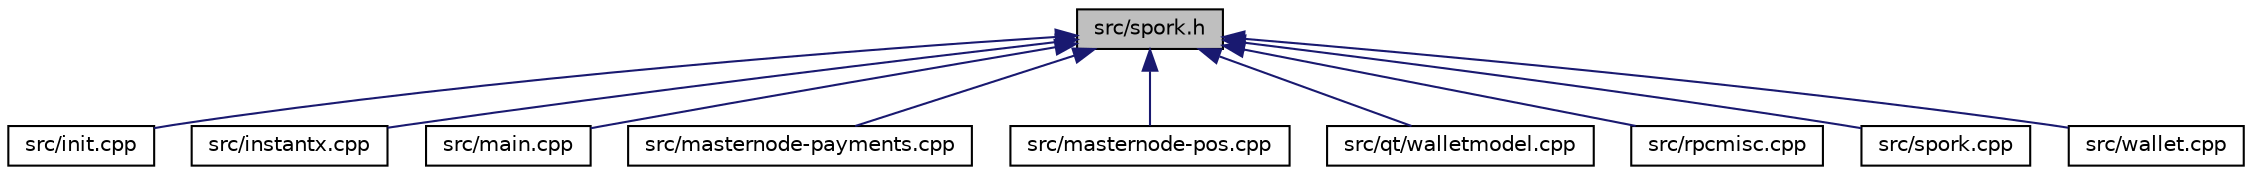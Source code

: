 digraph "src/spork.h"
{
  edge [fontname="Helvetica",fontsize="10",labelfontname="Helvetica",labelfontsize="10"];
  node [fontname="Helvetica",fontsize="10",shape=record];
  Node106 [label="src/spork.h",height=0.2,width=0.4,color="black", fillcolor="grey75", style="filled", fontcolor="black"];
  Node106 -> Node107 [dir="back",color="midnightblue",fontsize="10",style="solid",fontname="Helvetica"];
  Node107 [label="src/init.cpp",height=0.2,width=0.4,color="black", fillcolor="white", style="filled",URL="$init_8cpp.html"];
  Node106 -> Node108 [dir="back",color="midnightblue",fontsize="10",style="solid",fontname="Helvetica"];
  Node108 [label="src/instantx.cpp",height=0.2,width=0.4,color="black", fillcolor="white", style="filled",URL="$instantx_8cpp.html"];
  Node106 -> Node109 [dir="back",color="midnightblue",fontsize="10",style="solid",fontname="Helvetica"];
  Node109 [label="src/main.cpp",height=0.2,width=0.4,color="black", fillcolor="white", style="filled",URL="$main_8cpp.html"];
  Node106 -> Node110 [dir="back",color="midnightblue",fontsize="10",style="solid",fontname="Helvetica"];
  Node110 [label="src/masternode-payments.cpp",height=0.2,width=0.4,color="black", fillcolor="white", style="filled",URL="$masternode-payments_8cpp.html"];
  Node106 -> Node111 [dir="back",color="midnightblue",fontsize="10",style="solid",fontname="Helvetica"];
  Node111 [label="src/masternode-pos.cpp",height=0.2,width=0.4,color="black", fillcolor="white", style="filled",URL="$masternode-pos_8cpp.html"];
  Node106 -> Node112 [dir="back",color="midnightblue",fontsize="10",style="solid",fontname="Helvetica"];
  Node112 [label="src/qt/walletmodel.cpp",height=0.2,width=0.4,color="black", fillcolor="white", style="filled",URL="$walletmodel_8cpp.html"];
  Node106 -> Node113 [dir="back",color="midnightblue",fontsize="10",style="solid",fontname="Helvetica"];
  Node113 [label="src/rpcmisc.cpp",height=0.2,width=0.4,color="black", fillcolor="white", style="filled",URL="$rpcmisc_8cpp.html"];
  Node106 -> Node114 [dir="back",color="midnightblue",fontsize="10",style="solid",fontname="Helvetica"];
  Node114 [label="src/spork.cpp",height=0.2,width=0.4,color="black", fillcolor="white", style="filled",URL="$spork_8cpp.html"];
  Node106 -> Node115 [dir="back",color="midnightblue",fontsize="10",style="solid",fontname="Helvetica"];
  Node115 [label="src/wallet.cpp",height=0.2,width=0.4,color="black", fillcolor="white", style="filled",URL="$wallet_8cpp.html"];
}
